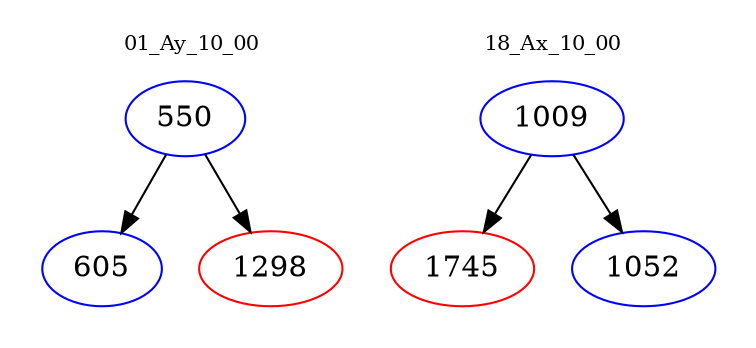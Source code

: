 digraph{
subgraph cluster_0 {
color = white
label = "01_Ay_10_00";
fontsize=10;
T0_550 [label="550", color="blue"]
T0_550 -> T0_605 [color="black"]
T0_605 [label="605", color="blue"]
T0_550 -> T0_1298 [color="black"]
T0_1298 [label="1298", color="red"]
}
subgraph cluster_1 {
color = white
label = "18_Ax_10_00";
fontsize=10;
T1_1009 [label="1009", color="blue"]
T1_1009 -> T1_1745 [color="black"]
T1_1745 [label="1745", color="red"]
T1_1009 -> T1_1052 [color="black"]
T1_1052 [label="1052", color="blue"]
}
}
